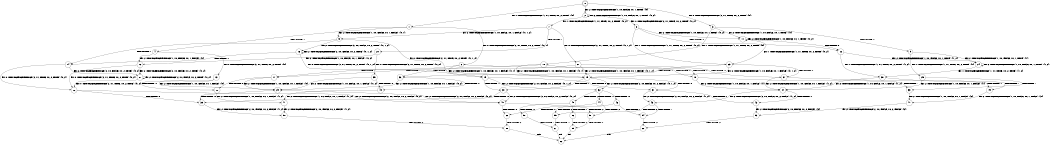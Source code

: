 digraph BCG {
size = "7, 10.5";
center = TRUE;
node [shape = circle];
0 [peripheries = 2];
0 -> 1 [label = "EX !1 !ATOMIC_EXCH_BRANCH (1, +1, TRUE, +0, 2, TRUE) !{0}"];
0 -> 2 [label = "EX !2 !ATOMIC_EXCH_BRANCH (1, +0, FALSE, +0, 1, TRUE) !{0}"];
0 -> 3 [label = "EX !0 !ATOMIC_EXCH_BRANCH (2, +1, TRUE, +0, 2, TRUE) !{0}"];
1 -> 4 [label = "TERMINATE !1"];
1 -> 5 [label = "EX !2 !ATOMIC_EXCH_BRANCH (1, +0, FALSE, +0, 1, FALSE) !{0, 1}"];
1 -> 6 [label = "EX !0 !ATOMIC_EXCH_BRANCH (2, +1, TRUE, +0, 2, TRUE) !{0, 1}"];
2 -> 7 [label = "EX !1 !ATOMIC_EXCH_BRANCH (1, +1, TRUE, +0, 2, TRUE) !{0, 2}"];
2 -> 8 [label = "EX !0 !ATOMIC_EXCH_BRANCH (2, +1, TRUE, +0, 2, TRUE) !{0, 2}"];
2 -> 2 [label = "EX !2 !ATOMIC_EXCH_BRANCH (1, +0, FALSE, +0, 1, TRUE) !{0, 2}"];
3 -> 9 [label = "TERMINATE !0"];
3 -> 10 [label = "EX !1 !ATOMIC_EXCH_BRANCH (1, +1, TRUE, +0, 2, TRUE) !{0}"];
3 -> 11 [label = "EX !2 !ATOMIC_EXCH_BRANCH (1, +0, FALSE, +0, 1, TRUE) !{0}"];
4 -> 12 [label = "EX !2 !ATOMIC_EXCH_BRANCH (1, +0, FALSE, +0, 1, FALSE) !{0}"];
4 -> 13 [label = "EX !0 !ATOMIC_EXCH_BRANCH (2, +1, TRUE, +0, 2, TRUE) !{0}"];
5 -> 14 [label = "TERMINATE !1"];
5 -> 15 [label = "EX !0 !ATOMIC_EXCH_BRANCH (2, +1, TRUE, +0, 2, TRUE) !{0, 1, 2}"];
5 -> 16 [label = "EX !2 !ATOMIC_EXCH_BRANCH (2, +0, FALSE, +0, 2, TRUE) !{0, 1, 2}"];
6 -> 17 [label = "TERMINATE !1"];
6 -> 18 [label = "TERMINATE !0"];
6 -> 19 [label = "EX !2 !ATOMIC_EXCH_BRANCH (1, +0, FALSE, +0, 1, FALSE) !{0, 1}"];
7 -> 20 [label = "TERMINATE !1"];
7 -> 21 [label = "EX !0 !ATOMIC_EXCH_BRANCH (2, +1, TRUE, +0, 2, TRUE) !{0, 1, 2}"];
7 -> 5 [label = "EX !2 !ATOMIC_EXCH_BRANCH (1, +0, FALSE, +0, 1, FALSE) !{0, 1, 2}"];
8 -> 22 [label = "TERMINATE !0"];
8 -> 23 [label = "EX !1 !ATOMIC_EXCH_BRANCH (1, +1, TRUE, +0, 2, TRUE) !{0, 2}"];
8 -> 11 [label = "EX !2 !ATOMIC_EXCH_BRANCH (1, +0, FALSE, +0, 1, TRUE) !{0, 2}"];
9 -> 24 [label = "EX !2 !ATOMIC_EXCH_BRANCH (1, +0, FALSE, +0, 1, TRUE) !{1}"];
9 -> 25 [label = "EX !1 !ATOMIC_EXCH_BRANCH (1, +1, TRUE, +0, 2, TRUE) !{1}"];
10 -> 17 [label = "TERMINATE !1"];
10 -> 18 [label = "TERMINATE !0"];
10 -> 19 [label = "EX !2 !ATOMIC_EXCH_BRANCH (1, +0, FALSE, +0, 1, FALSE) !{0, 1}"];
11 -> 22 [label = "TERMINATE !0"];
11 -> 23 [label = "EX !1 !ATOMIC_EXCH_BRANCH (1, +1, TRUE, +0, 2, TRUE) !{0, 2}"];
11 -> 11 [label = "EX !2 !ATOMIC_EXCH_BRANCH (1, +0, FALSE, +0, 1, TRUE) !{0, 2}"];
12 -> 26 [label = "EX !0 !ATOMIC_EXCH_BRANCH (2, +1, TRUE, +0, 2, TRUE) !{0, 2}"];
12 -> 27 [label = "EX !2 !ATOMIC_EXCH_BRANCH (2, +0, FALSE, +0, 2, TRUE) !{0, 2}"];
13 -> 28 [label = "TERMINATE !0"];
13 -> 29 [label = "EX !2 !ATOMIC_EXCH_BRANCH (1, +0, FALSE, +0, 1, FALSE) !{0}"];
14 -> 26 [label = "EX !0 !ATOMIC_EXCH_BRANCH (2, +1, TRUE, +0, 2, TRUE) !{0, 2}"];
14 -> 27 [label = "EX !2 !ATOMIC_EXCH_BRANCH (2, +0, FALSE, +0, 2, TRUE) !{0, 2}"];
15 -> 30 [label = "TERMINATE !1"];
15 -> 31 [label = "TERMINATE !0"];
15 -> 32 [label = "EX !2 !ATOMIC_EXCH_BRANCH (2, +0, FALSE, +0, 2, FALSE) !{0, 1, 2}"];
16 -> 14 [label = "TERMINATE !1"];
16 -> 15 [label = "EX !0 !ATOMIC_EXCH_BRANCH (2, +1, TRUE, +0, 2, TRUE) !{0, 1, 2}"];
16 -> 16 [label = "EX !2 !ATOMIC_EXCH_BRANCH (2, +0, FALSE, +0, 2, TRUE) !{0, 1, 2}"];
17 -> 28 [label = "TERMINATE !0"];
17 -> 29 [label = "EX !2 !ATOMIC_EXCH_BRANCH (1, +0, FALSE, +0, 1, FALSE) !{0}"];
18 -> 33 [label = "TERMINATE !1"];
18 -> 34 [label = "EX !2 !ATOMIC_EXCH_BRANCH (1, +0, FALSE, +0, 1, FALSE) !{1}"];
19 -> 30 [label = "TERMINATE !1"];
19 -> 31 [label = "TERMINATE !0"];
19 -> 32 [label = "EX !2 !ATOMIC_EXCH_BRANCH (2, +0, FALSE, +0, 2, FALSE) !{0, 1, 2}"];
20 -> 35 [label = "EX !0 !ATOMIC_EXCH_BRANCH (2, +1, TRUE, +0, 2, TRUE) !{0, 2}"];
20 -> 12 [label = "EX !2 !ATOMIC_EXCH_BRANCH (1, +0, FALSE, +0, 1, FALSE) !{0, 2}"];
21 -> 36 [label = "TERMINATE !1"];
21 -> 37 [label = "TERMINATE !0"];
21 -> 19 [label = "EX !2 !ATOMIC_EXCH_BRANCH (1, +0, FALSE, +0, 1, FALSE) !{0, 1, 2}"];
22 -> 38 [label = "EX !1 !ATOMIC_EXCH_BRANCH (1, +1, TRUE, +0, 2, TRUE) !{1, 2}"];
22 -> 24 [label = "EX !2 !ATOMIC_EXCH_BRANCH (1, +0, FALSE, +0, 1, TRUE) !{1, 2}"];
23 -> 36 [label = "TERMINATE !1"];
23 -> 37 [label = "TERMINATE !0"];
23 -> 19 [label = "EX !2 !ATOMIC_EXCH_BRANCH (1, +0, FALSE, +0, 1, FALSE) !{0, 1, 2}"];
24 -> 38 [label = "EX !1 !ATOMIC_EXCH_BRANCH (1, +1, TRUE, +0, 2, TRUE) !{1, 2}"];
24 -> 24 [label = "EX !2 !ATOMIC_EXCH_BRANCH (1, +0, FALSE, +0, 1, TRUE) !{1, 2}"];
25 -> 33 [label = "TERMINATE !1"];
25 -> 34 [label = "EX !2 !ATOMIC_EXCH_BRANCH (1, +0, FALSE, +0, 1, FALSE) !{1}"];
26 -> 39 [label = "TERMINATE !0"];
26 -> 40 [label = "EX !2 !ATOMIC_EXCH_BRANCH (2, +0, FALSE, +0, 2, FALSE) !{0, 2}"];
27 -> 26 [label = "EX !0 !ATOMIC_EXCH_BRANCH (2, +1, TRUE, +0, 2, TRUE) !{0, 2}"];
27 -> 27 [label = "EX !2 !ATOMIC_EXCH_BRANCH (2, +0, FALSE, +0, 2, TRUE) !{0, 2}"];
28 -> 41 [label = "EX !2 !ATOMIC_EXCH_BRANCH (1, +0, FALSE, +0, 1, FALSE) !{1, 2}"];
29 -> 39 [label = "TERMINATE !0"];
29 -> 40 [label = "EX !2 !ATOMIC_EXCH_BRANCH (2, +0, FALSE, +0, 2, FALSE) !{0, 2}"];
30 -> 39 [label = "TERMINATE !0"];
30 -> 40 [label = "EX !2 !ATOMIC_EXCH_BRANCH (2, +0, FALSE, +0, 2, FALSE) !{0, 2}"];
31 -> 42 [label = "TERMINATE !1"];
31 -> 43 [label = "EX !2 !ATOMIC_EXCH_BRANCH (2, +0, FALSE, +0, 2, FALSE) !{1, 2}"];
32 -> 44 [label = "TERMINATE !1"];
32 -> 45 [label = "TERMINATE !2"];
32 -> 46 [label = "TERMINATE !0"];
33 -> 47 [label = "EX !2 !ATOMIC_EXCH_BRANCH (1, +0, FALSE, +0, 1, FALSE) !{2}"];
34 -> 42 [label = "TERMINATE !1"];
34 -> 43 [label = "EX !2 !ATOMIC_EXCH_BRANCH (2, +0, FALSE, +0, 2, FALSE) !{1, 2}"];
35 -> 48 [label = "TERMINATE !0"];
35 -> 29 [label = "EX !2 !ATOMIC_EXCH_BRANCH (1, +0, FALSE, +0, 1, FALSE) !{0, 2}"];
36 -> 48 [label = "TERMINATE !0"];
36 -> 29 [label = "EX !2 !ATOMIC_EXCH_BRANCH (1, +0, FALSE, +0, 1, FALSE) !{0, 2}"];
37 -> 49 [label = "TERMINATE !1"];
37 -> 34 [label = "EX !2 !ATOMIC_EXCH_BRANCH (1, +0, FALSE, +0, 1, FALSE) !{1, 2}"];
38 -> 49 [label = "TERMINATE !1"];
38 -> 34 [label = "EX !2 !ATOMIC_EXCH_BRANCH (1, +0, FALSE, +0, 1, FALSE) !{1, 2}"];
39 -> 50 [label = "EX !2 !ATOMIC_EXCH_BRANCH (2, +0, FALSE, +0, 2, FALSE) !{1, 2}"];
40 -> 51 [label = "TERMINATE !2"];
40 -> 52 [label = "TERMINATE !0"];
41 -> 50 [label = "EX !2 !ATOMIC_EXCH_BRANCH (2, +0, FALSE, +0, 2, FALSE) !{1, 2}"];
42 -> 53 [label = "EX !2 !ATOMIC_EXCH_BRANCH (2, +0, FALSE, +0, 2, FALSE) !{2}"];
43 -> 54 [label = "TERMINATE !1"];
43 -> 55 [label = "TERMINATE !2"];
44 -> 51 [label = "TERMINATE !2"];
44 -> 52 [label = "TERMINATE !0"];
45 -> 56 [label = "TERMINATE !1"];
45 -> 57 [label = "TERMINATE !0"];
46 -> 54 [label = "TERMINATE !1"];
46 -> 55 [label = "TERMINATE !2"];
47 -> 53 [label = "EX !2 !ATOMIC_EXCH_BRANCH (2, +0, FALSE, +0, 2, FALSE) !{2}"];
48 -> 41 [label = "EX !2 !ATOMIC_EXCH_BRANCH (1, +0, FALSE, +0, 1, FALSE) !{1, 2}"];
49 -> 47 [label = "EX !2 !ATOMIC_EXCH_BRANCH (1, +0, FALSE, +0, 1, FALSE) !{2}"];
50 -> 58 [label = "TERMINATE !2"];
51 -> 59 [label = "TERMINATE !0"];
52 -> 58 [label = "TERMINATE !2"];
53 -> 60 [label = "TERMINATE !2"];
54 -> 60 [label = "TERMINATE !2"];
55 -> 61 [label = "TERMINATE !1"];
56 -> 59 [label = "TERMINATE !0"];
57 -> 61 [label = "TERMINATE !1"];
58 -> 62 [label = "exit"];
59 -> 62 [label = "exit"];
60 -> 62 [label = "exit"];
61 -> 62 [label = "exit"];
}
